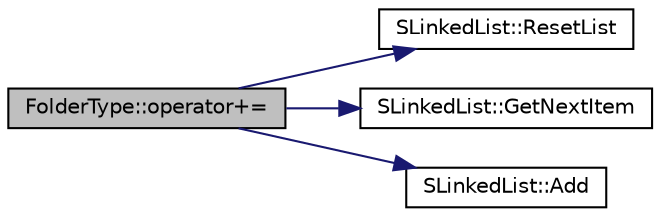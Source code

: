 digraph "FolderType::operator+="
{
 // LATEX_PDF_SIZE
  edge [fontname="Helvetica",fontsize="10",labelfontname="Helvetica",labelfontsize="10"];
  node [fontname="Helvetica",fontsize="10",shape=record];
  rankdir="LR";
  Node111 [label="FolderType::operator+=",height=0.2,width=0.4,color="black", fillcolor="grey75", style="filled", fontcolor="black",tooltip="Doing combine two different folder."];
  Node111 -> Node112 [color="midnightblue",fontsize="10",style="solid",fontname="Helvetica"];
  Node112 [label="SLinkedList::ResetList",height=0.2,width=0.4,color="black", fillcolor="white", style="filled",URL="$class_s_linked_list.html#a80c0d48d73ed1ab28a0a2038d4b814dd",tooltip="Initialize current pointer for an iteration through the list. (make nullptr)"];
  Node111 -> Node113 [color="midnightblue",fontsize="10",style="solid",fontname="Helvetica"];
  Node113 [label="SLinkedList::GetNextItem",height=0.2,width=0.4,color="black", fillcolor="white", style="filled",URL="$class_s_linked_list.html#a28631c0c61224b82cf84a5b71994776d",tooltip="move list iterator to the next item in list and get that item."];
  Node111 -> Node114 [color="midnightblue",fontsize="10",style="solid",fontname="Helvetica"];
  Node114 [label="SLinkedList::Add",height=0.2,width=0.4,color="black", fillcolor="white", style="filled",URL="$class_s_linked_list.html#a1e79afe7947f758d91163eedb6f66a23",tooltip="Add item into appropriate spot of this list."];
}
